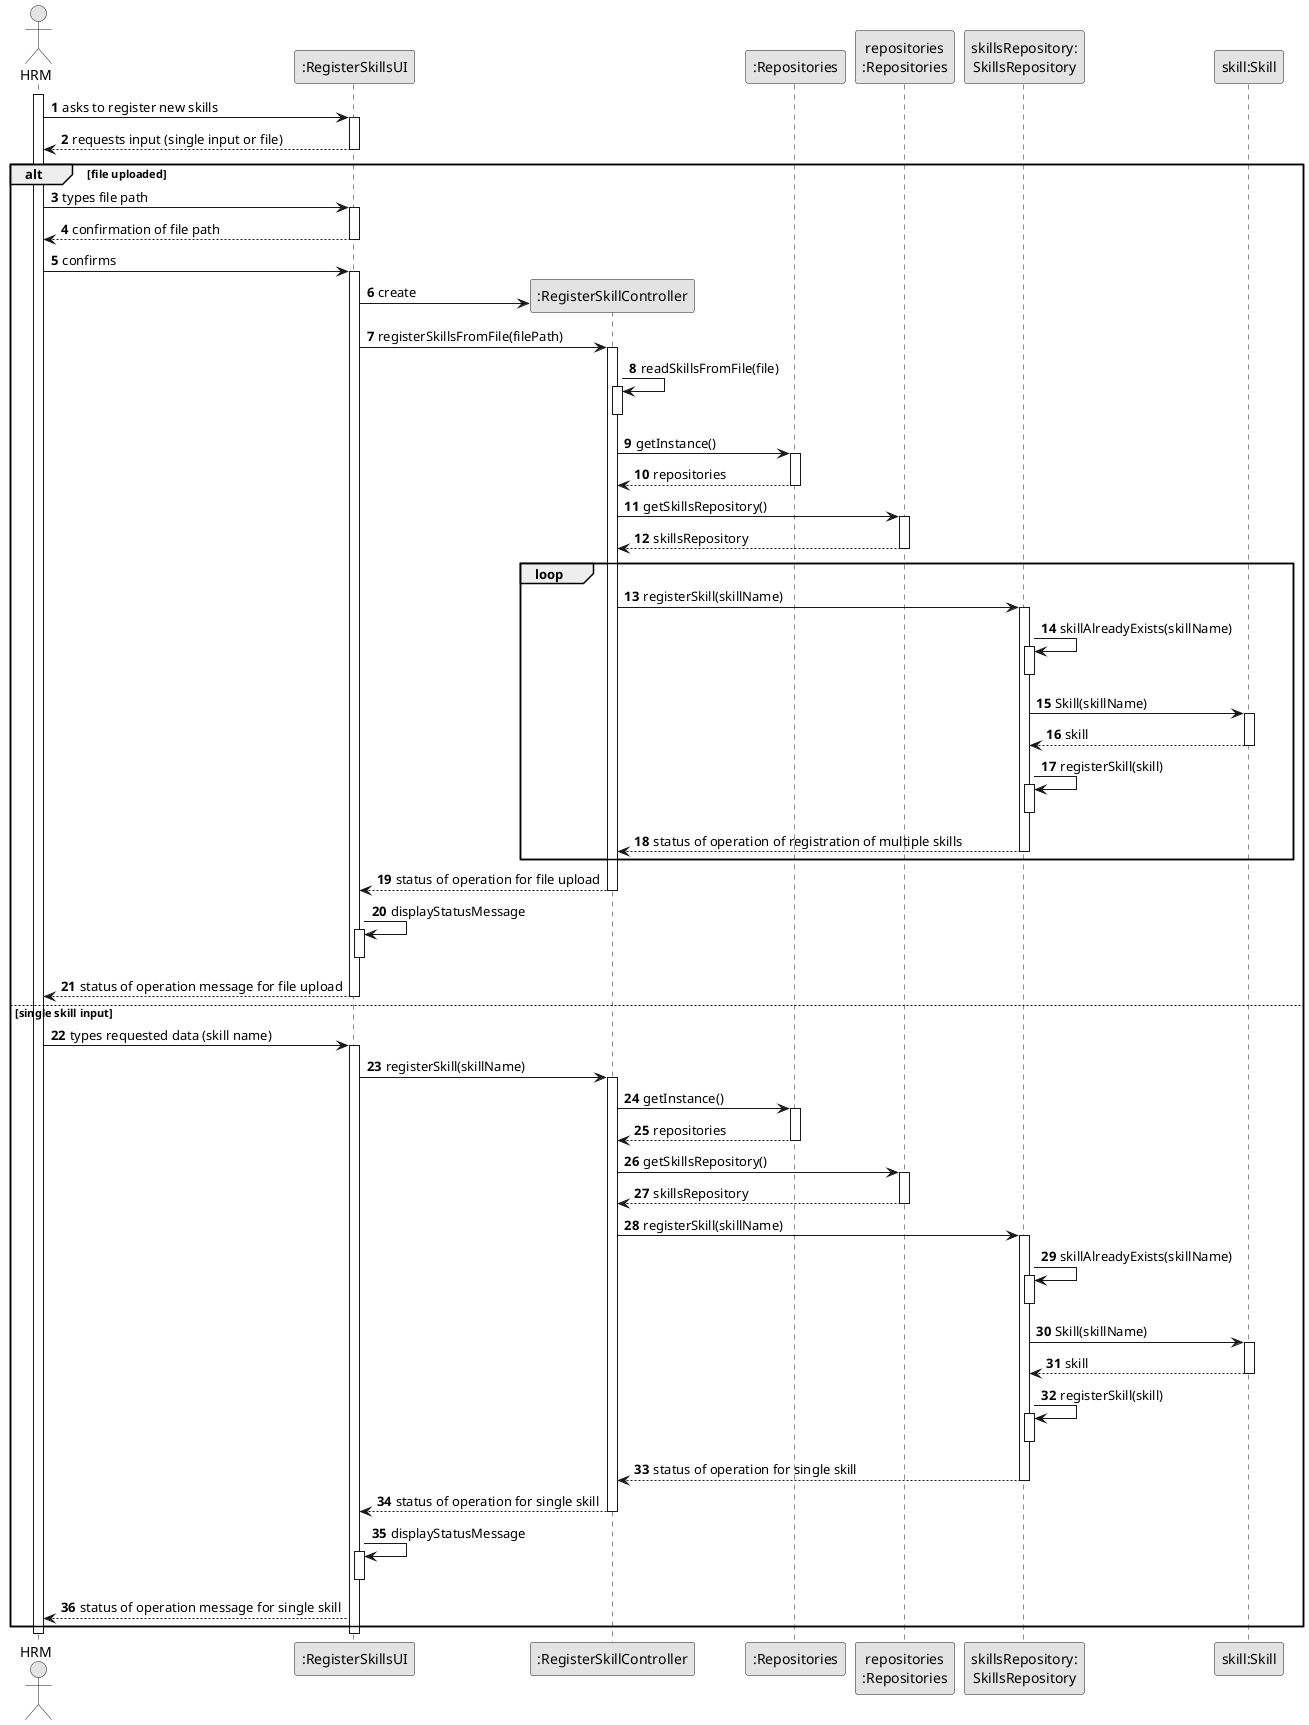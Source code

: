 @startuml
skinparam monochrome true
skinparam packageStyle rectangle
skinparam shadowing false

autonumber

'hide footbox
actor "HRM" as ADM
participant ":RegisterSkillsUI" as UI
participant ":RegisterSkillController" as CTRL
participant ":Repositories" as RepositorySingleton
participant "repositories\n:Repositories" as PLAT
participant "skillsRepository:\nSkillsRepository" as skillsRepository
participant "skill:Skill" as skill


activate ADM

    ADM -> UI : asks to register new skills
    activate UI
    UI --> ADM : requests input (single input or file)
    deactivate UI



    ' Branch for handling file upload
    alt file uploaded



            ADM -> UI : types file path
            activate UI



            UI --> ADM : confirmation of file path
            deactivate UI

            ADM -> UI : confirms
            activate UI

            UI -> CTRL** : create
        UI -> CTRL : registerSkillsFromFile(filePath)
        activate CTRL

        CTRL -> CTRL : readSkillsFromFile(file)
                activate CTRL
                deactivate CTRL

        CTRL -> RepositorySingleton : getInstance()
        activate RepositorySingleton

        RepositorySingleton --> CTRL: repositories
        deactivate RepositorySingleton

        CTRL -> PLAT : getSkillsRepository()
        activate PLAT

        PLAT --> CTRL: skillsRepository
        deactivate PLAT

        loop

        CTRL -> skillsRepository : registerSkill(skillName)
        activate skillsRepository

        skillsRepository -> skillsRepository : skillAlreadyExists(skillName)
        activate skillsRepository
        deactivate skillsRepository
        "skillsRepository" -> skill : Skill(skillName)
        activate skill
        "skillsRepository" <-- skill : skill
        deactivate skill
        skillsRepository -> skillsRepository : registerSkill(skill)
        activate skillsRepository
        deactivate skillsRepository

        skillsRepository --> CTRL : status of operation of registration of multiple skills
        deactivate skillsRepository

        end

        CTRL --> UI : status of operation for file upload
        deactivate CTRL
        UI -> UI : displayStatusMessage
        activate UI
        deactivate UI

        UI --> ADM : status of operation message for file upload
        deactivate UI
    else single skill input

        ADM -> UI : types requested data (skill name)
            activate UI


        UI -> CTRL : registerSkill(skillName)


        activate CTRL

        CTRL -> RepositorySingleton : getInstance()
        activate RepositorySingleton

        RepositorySingleton --> CTRL: repositories
        deactivate RepositorySingleton

        CTRL -> PLAT : getSkillsRepository()
        activate PLAT

        PLAT --> CTRL: skillsRepository
        deactivate PLAT

        CTRL -> skillsRepository : registerSkill(skillName)
        activate skillsRepository

        skillsRepository -> skillsRepository : skillAlreadyExists(skillName)
                activate skillsRepository
                deactivate skillsRepository
                "skillsRepository" -> skill : Skill(skillName)
                activate skill
                "skillsRepository" <-- skill : skill
                deactivate skill
                skillsRepository -> skillsRepository : registerSkill(skill)
                activate skillsRepository
                deactivate skillsRepository
        skillsRepository --> CTRL : status of operation for single skill
        deactivate skillsRepository

        CTRL --> UI : status of operation for single skill
        deactivate CTRL

        UI -> UI : displayStatusMessage
        activate UI
        deactivate UI

        UI --> ADM : status of operation message for single skill
    end

    deactivate UI

deactivate ADM

@enduml
